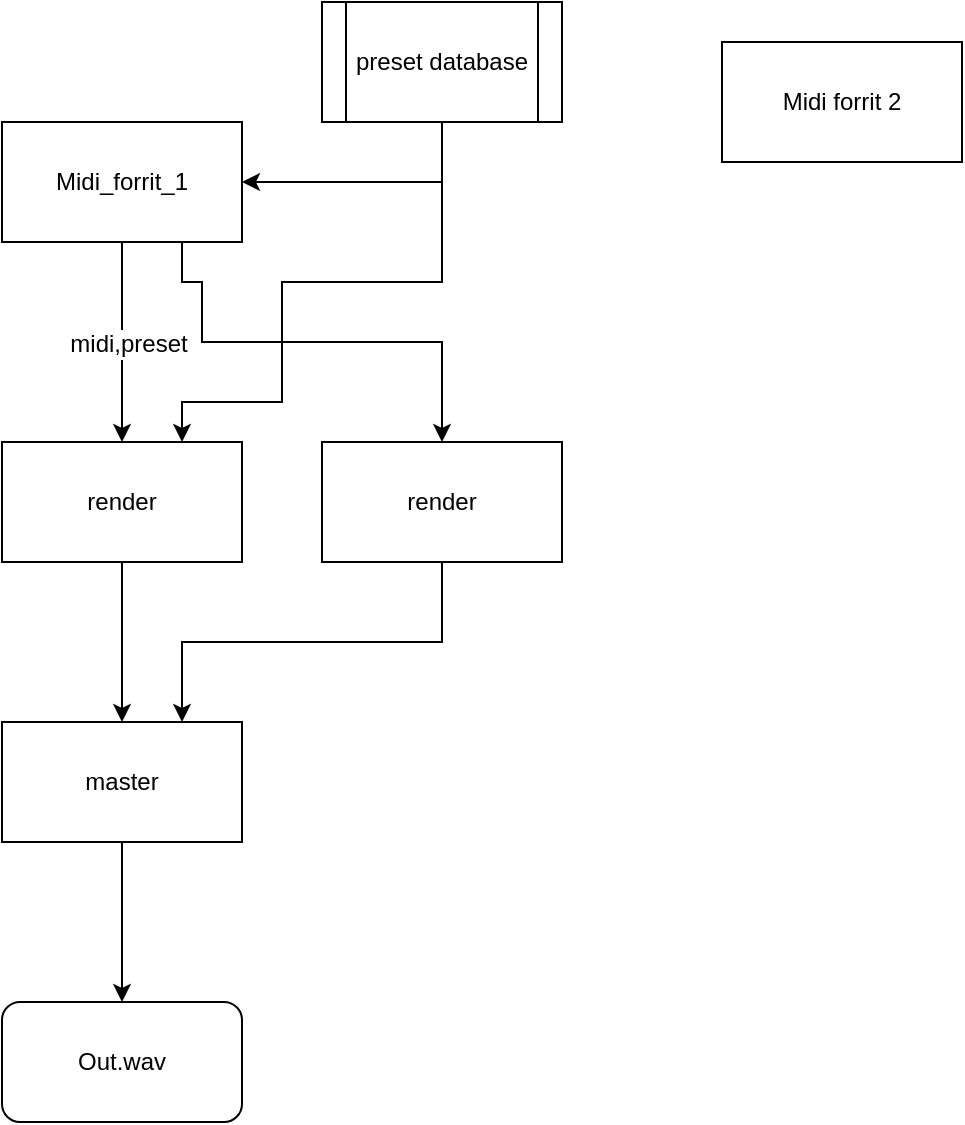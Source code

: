 <mxfile version="10.7.5" type="device"><diagram id="BxBapeHTONw0MRiYyMFO" name="Page-1"><mxGraphModel dx="918" dy="682" grid="1" gridSize="10" guides="1" tooltips="1" connect="1" arrows="1" fold="1" page="1" pageScale="1" pageWidth="1169" pageHeight="827" math="0" shadow="0"><root><mxCell id="0"/><mxCell id="1" parent="0"/><mxCell id="RtFa-n-jobWkzGjHQYML-5" value="" style="edgeStyle=orthogonalEdgeStyle;rounded=0;orthogonalLoop=1;jettySize=auto;html=1;" edge="1" parent="1" source="RtFa-n-jobWkzGjHQYML-1" target="RtFa-n-jobWkzGjHQYML-4"><mxGeometry relative="1" as="geometry"/></mxCell><mxCell id="RtFa-n-jobWkzGjHQYML-17" value="midi,preset" style="text;html=1;resizable=0;points=[];align=center;verticalAlign=middle;labelBackgroundColor=#ffffff;" vertex="1" connectable="0" parent="RtFa-n-jobWkzGjHQYML-5"><mxGeometry x="0.025" y="3" relative="1" as="geometry"><mxPoint as="offset"/></mxGeometry></mxCell><mxCell id="RtFa-n-jobWkzGjHQYML-7" style="edgeStyle=orthogonalEdgeStyle;rounded=0;orthogonalLoop=1;jettySize=auto;html=1;exitX=0.75;exitY=1;exitDx=0;exitDy=0;entryX=0.5;entryY=0;entryDx=0;entryDy=0;" edge="1" parent="1" source="RtFa-n-jobWkzGjHQYML-1" target="RtFa-n-jobWkzGjHQYML-6"><mxGeometry relative="1" as="geometry"><Array as="points"><mxPoint x="210" y="200"/><mxPoint x="220" y="200"/><mxPoint x="220" y="230"/><mxPoint x="340" y="230"/></Array></mxGeometry></mxCell><mxCell id="RtFa-n-jobWkzGjHQYML-1" value="Midi_forrit_1" style="rounded=0;whiteSpace=wrap;html=1;" vertex="1" parent="1"><mxGeometry x="120" y="120" width="120" height="60" as="geometry"/></mxCell><mxCell id="RtFa-n-jobWkzGjHQYML-9" value="" style="edgeStyle=orthogonalEdgeStyle;rounded=0;orthogonalLoop=1;jettySize=auto;html=1;" edge="1" parent="1" source="RtFa-n-jobWkzGjHQYML-4" target="RtFa-n-jobWkzGjHQYML-8"><mxGeometry relative="1" as="geometry"/></mxCell><mxCell id="RtFa-n-jobWkzGjHQYML-4" value="render" style="rounded=0;whiteSpace=wrap;html=1;" vertex="1" parent="1"><mxGeometry x="120" y="280" width="120" height="60" as="geometry"/></mxCell><mxCell id="RtFa-n-jobWkzGjHQYML-12" value="" style="edgeStyle=orthogonalEdgeStyle;rounded=0;orthogonalLoop=1;jettySize=auto;html=1;" edge="1" parent="1" source="RtFa-n-jobWkzGjHQYML-8" target="RtFa-n-jobWkzGjHQYML-13"><mxGeometry relative="1" as="geometry"><mxPoint x="180" y="560" as="targetPoint"/></mxGeometry></mxCell><mxCell id="RtFa-n-jobWkzGjHQYML-8" value="master" style="rounded=0;whiteSpace=wrap;html=1;" vertex="1" parent="1"><mxGeometry x="120" y="420" width="120" height="60" as="geometry"/></mxCell><mxCell id="RtFa-n-jobWkzGjHQYML-2" value="Midi forrit 2" style="rounded=0;whiteSpace=wrap;html=1;" vertex="1" parent="1"><mxGeometry x="480" y="80" width="120" height="60" as="geometry"/></mxCell><mxCell id="RtFa-n-jobWkzGjHQYML-10" style="edgeStyle=orthogonalEdgeStyle;rounded=0;orthogonalLoop=1;jettySize=auto;html=1;exitX=0.5;exitY=1;exitDx=0;exitDy=0;entryX=0.75;entryY=0;entryDx=0;entryDy=0;" edge="1" parent="1" source="RtFa-n-jobWkzGjHQYML-6" target="RtFa-n-jobWkzGjHQYML-8"><mxGeometry relative="1" as="geometry"/></mxCell><mxCell id="RtFa-n-jobWkzGjHQYML-6" value="render" style="rounded=0;whiteSpace=wrap;html=1;" vertex="1" parent="1"><mxGeometry x="280" y="280" width="120" height="60" as="geometry"/></mxCell><mxCell id="RtFa-n-jobWkzGjHQYML-13" value="Out.wav" style="rounded=1;whiteSpace=wrap;html=1;" vertex="1" parent="1"><mxGeometry x="120" y="560" width="120" height="60" as="geometry"/></mxCell><mxCell id="RtFa-n-jobWkzGjHQYML-15" style="edgeStyle=orthogonalEdgeStyle;rounded=0;orthogonalLoop=1;jettySize=auto;html=1;exitX=0.5;exitY=1;exitDx=0;exitDy=0;entryX=1;entryY=0.5;entryDx=0;entryDy=0;" edge="1" parent="1" source="RtFa-n-jobWkzGjHQYML-14" target="RtFa-n-jobWkzGjHQYML-1"><mxGeometry relative="1" as="geometry"/></mxCell><mxCell id="RtFa-n-jobWkzGjHQYML-16" style="edgeStyle=orthogonalEdgeStyle;rounded=0;orthogonalLoop=1;jettySize=auto;html=1;exitX=0.5;exitY=1;exitDx=0;exitDy=0;entryX=0.75;entryY=0;entryDx=0;entryDy=0;" edge="1" parent="1" source="RtFa-n-jobWkzGjHQYML-14" target="RtFa-n-jobWkzGjHQYML-4"><mxGeometry relative="1" as="geometry"><Array as="points"><mxPoint x="340" y="200"/><mxPoint x="260" y="200"/><mxPoint x="260" y="260"/><mxPoint x="210" y="260"/></Array></mxGeometry></mxCell><mxCell id="RtFa-n-jobWkzGjHQYML-14" value="preset database" style="shape=process;whiteSpace=wrap;html=1;backgroundOutline=1;" vertex="1" parent="1"><mxGeometry x="280" y="60" width="120" height="60" as="geometry"/></mxCell></root></mxGraphModel></diagram></mxfile>